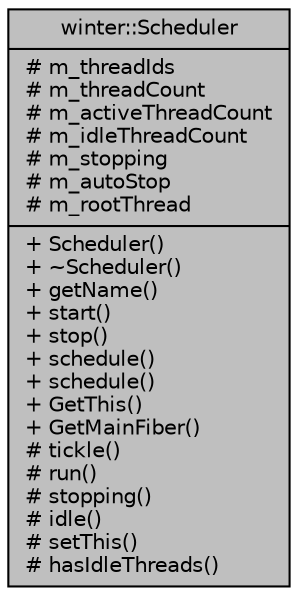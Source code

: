 digraph "winter::Scheduler"
{
 // LATEX_PDF_SIZE
  edge [fontname="Helvetica",fontsize="10",labelfontname="Helvetica",labelfontsize="10"];
  node [fontname="Helvetica",fontsize="10",shape=record];
  Node1 [label="{winter::Scheduler\n|# m_threadIds\l# m_threadCount\l# m_activeThreadCount\l# m_idleThreadCount\l# m_stopping\l# m_autoStop\l# m_rootThread\l|+ Scheduler()\l+ ~Scheduler()\l+ getName()\l+ start()\l+ stop()\l+ schedule()\l+ schedule()\l+ GetThis()\l+ GetMainFiber()\l# tickle()\l# run()\l# stopping()\l# idle()\l# setThis()\l# hasIdleThreads()\l}",height=0.2,width=0.4,color="black", fillcolor="grey75", style="filled", fontcolor="black",tooltip="协程调度器"];
}
